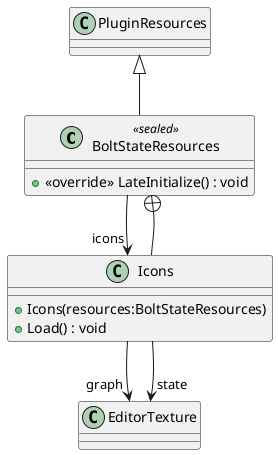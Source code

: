 @startuml
class BoltStateResources <<sealed>> {
    + <<override>> LateInitialize() : void
}
class Icons {
    + Icons(resources:BoltStateResources)
    + Load() : void
}
PluginResources <|-- BoltStateResources
BoltStateResources --> "icons" Icons
BoltStateResources +-- Icons
Icons --> "graph" EditorTexture
Icons --> "state" EditorTexture
@enduml
